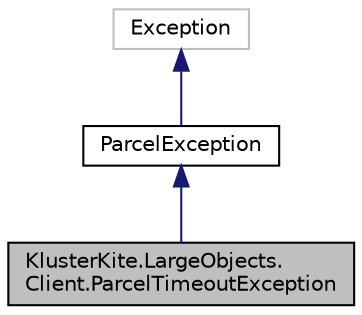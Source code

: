 digraph "KlusterKite.LargeObjects.Client.ParcelTimeoutException"
{
  edge [fontname="Helvetica",fontsize="10",labelfontname="Helvetica",labelfontsize="10"];
  node [fontname="Helvetica",fontsize="10",shape=record];
  Node0 [label="KlusterKite.LargeObjects.\lClient.ParcelTimeoutException",height=0.2,width=0.4,color="black", fillcolor="grey75", style="filled", fontcolor="black"];
  Node1 -> Node0 [dir="back",color="midnightblue",fontsize="10",style="solid",fontname="Helvetica"];
  Node1 [label="ParcelException",height=0.2,width=0.4,color="black", fillcolor="white", style="filled",URL="$class_kluster_kite_1_1_large_objects_1_1_client_1_1_parcel_exception.html",tooltip="Exception that is thrown in parcel send / receive process "];
  Node2 -> Node1 [dir="back",color="midnightblue",fontsize="10",style="solid",fontname="Helvetica"];
  Node2 [label="Exception",height=0.2,width=0.4,color="grey75", fillcolor="white", style="filled"];
}
